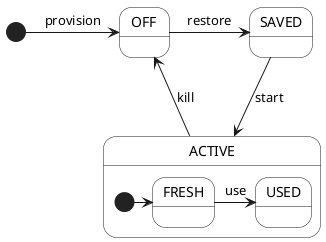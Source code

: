 @startuml

[*] -> OFF : provision
OFF -> SAVED : restore
ACTIVE --> OFF : kill
SAVED --> ACTIVE : start

state ACTIVE {
   [*] -> FRESH
   FRESH -> USED : use
}

hide empty members
hide empty methods
hide circle

skinparam monochrome true
skinparam shadowing false
skinparam packageStyle rect

skinparam stateBackgroundColor white
skinparam nodeBackgroundColor white
skinparam frameBackgroundColor white
skinparam packageBackgroundColor white

@enduml
